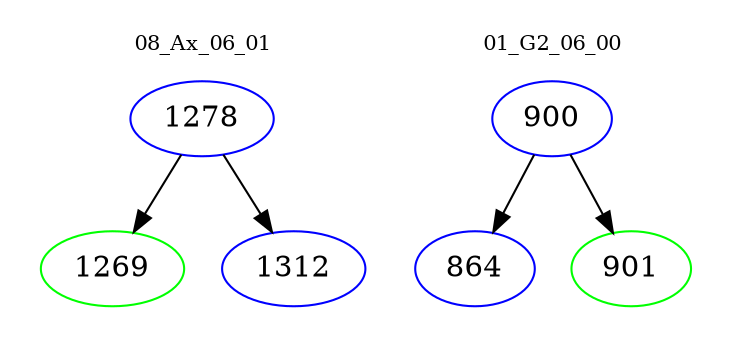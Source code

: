 digraph{
subgraph cluster_0 {
color = white
label = "08_Ax_06_01";
fontsize=10;
T0_1278 [label="1278", color="blue"]
T0_1278 -> T0_1269 [color="black"]
T0_1269 [label="1269", color="green"]
T0_1278 -> T0_1312 [color="black"]
T0_1312 [label="1312", color="blue"]
}
subgraph cluster_1 {
color = white
label = "01_G2_06_00";
fontsize=10;
T1_900 [label="900", color="blue"]
T1_900 -> T1_864 [color="black"]
T1_864 [label="864", color="blue"]
T1_900 -> T1_901 [color="black"]
T1_901 [label="901", color="green"]
}
}
